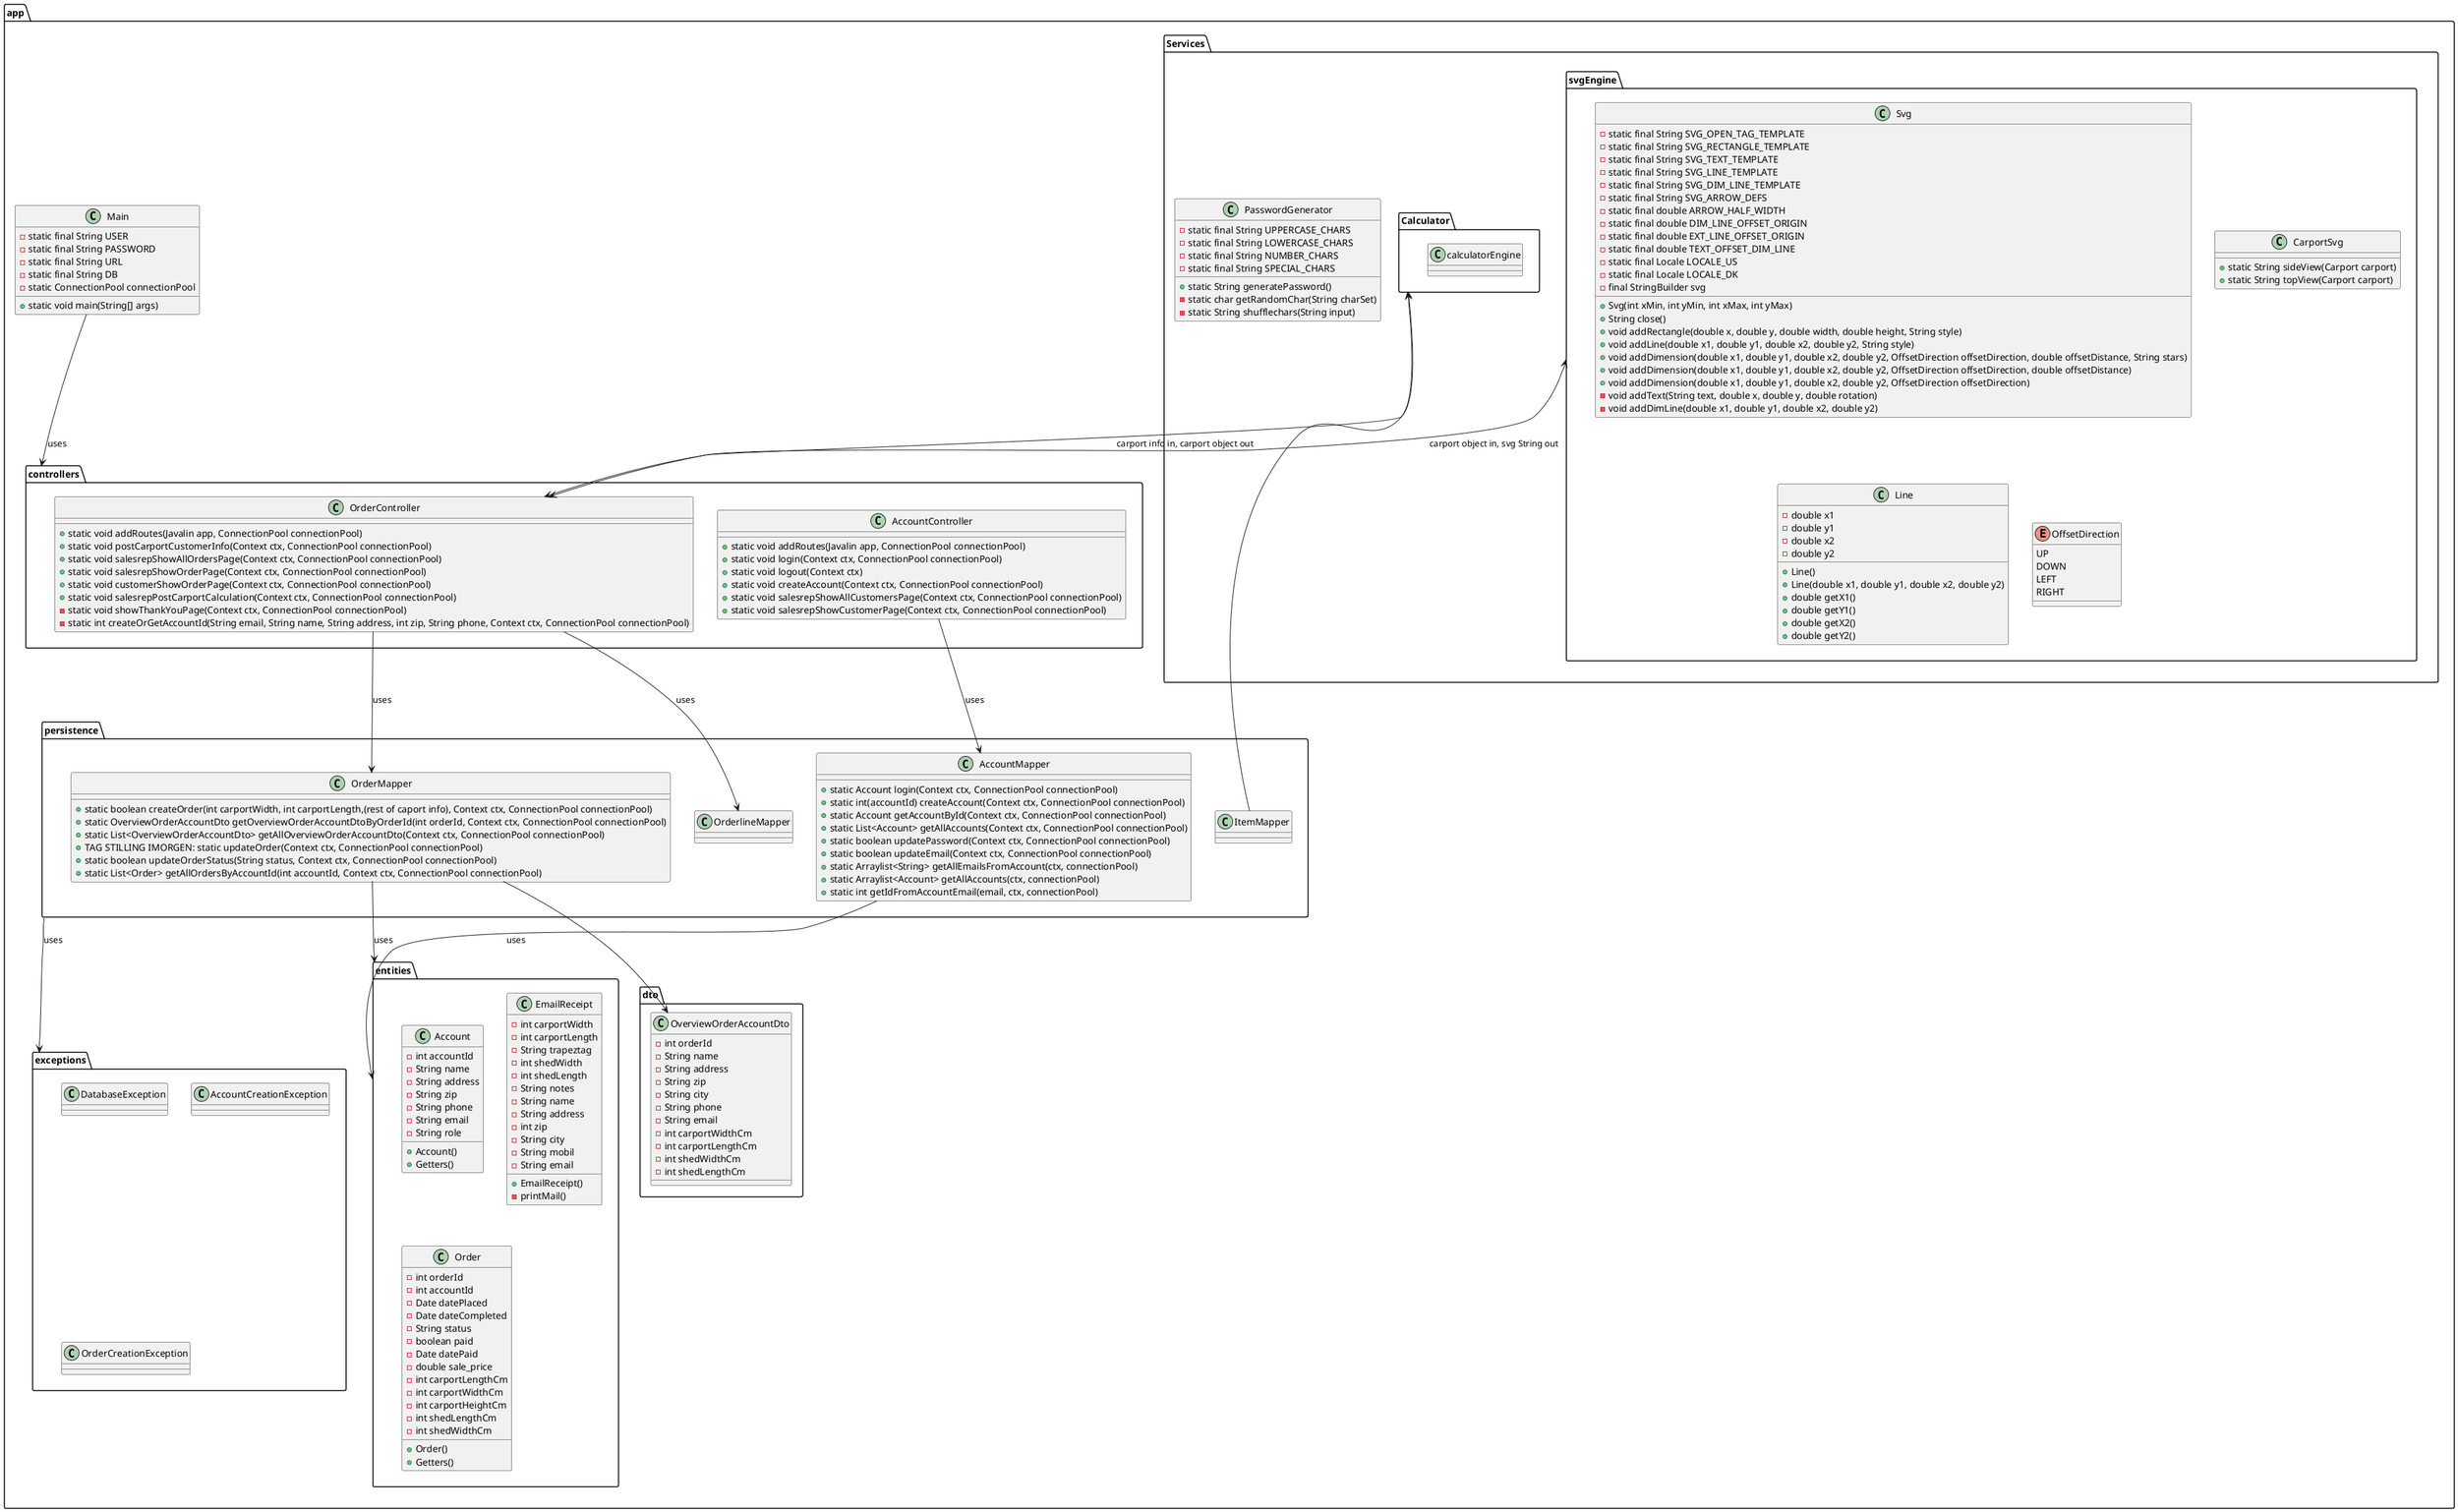 @startuml
package app {

  class Main {
    - static final String USER
    - static final String PASSWORD
    - static final String URL
    - static final String DB
    - static ConnectionPool connectionPool
    + static void main(String[] args)

  }


  package controllers {
    class AccountController{
    + static void addRoutes(Javalin app, ConnectionPool connectionPool)
    + static void login(Context ctx, ConnectionPool connectionPool)
    + static void logout(Context ctx)
    + static void createAccount(Context ctx, ConnectionPool connectionPool)
    + static void salesrepShowAllCustomersPage(Context ctx, ConnectionPool connectionPool)
    + static void salesrepShowCustomerPage(Context ctx, ConnectionPool connectionPool)
      }
    class OrderController{
    + static void addRoutes(Javalin app, ConnectionPool connectionPool)
    + static void postCarportCustomerInfo(Context ctx, ConnectionPool connectionPool)
    + static void salesrepShowAllOrdersPage(Context ctx, ConnectionPool connectionPool)
    + static void salesrepShowOrderPage(Context ctx, ConnectionPool connectionPool)
    + static void customerShowOrderPage(Context ctx, ConnectionPool connectionPool)
    + static void salesrepPostCarportCalculation(Context ctx, ConnectionPool connectionPool)
    - static void showThankYouPage(Context ctx, ConnectionPool connectionPool)
    - static int createOrGetAccountId(String email, String name, String address, int zip, String phone, Context ctx, ConnectionPool connectionPool)
    }
  }

  package persistence {
    class AccountMapper{
      + static Account login(Context ctx, ConnectionPool connectionPool)
      + static int(accountId) createAccount(Context ctx, ConnectionPool connectionPool)
      + static Account getAccountById(Context ctx, ConnectionPool connectionPool)
      + static List<Account> getAllAccounts(Context ctx, ConnectionPool connectionPool)
      + static boolean updatePassword(Context ctx, ConnectionPool connectionPool)
      + static boolean updateEmail(Context ctx, ConnectionPool connectionPool)
      + static Arraylist<String> getAllEmailsFromAccount(ctx, connectionPool)
      + static Arraylist<Account> getAllAccounts(ctx, connectionPool)
      + static int getIdFromAccountEmail(email, ctx, connectionPool)

    }
    class OrderMapper{
    + static boolean createOrder(int carportWidth, int carportLength,(rest of caport info), Context ctx, ConnectionPool connectionPool)
    + static OverviewOrderAccountDto getOverviewOrderAccountDtoByOrderId(int orderId, Context ctx, ConnectionPool connectionPool)
    + static List<OverviewOrderAccountDto> getAllOverviewOrderAccountDto(Context ctx, ConnectionPool connectionPool)
    + TAG STILLING IMORGEN: static updateOrder(Context ctx, ConnectionPool connectionPool)
    + static boolean updateOrderStatus(String status, Context ctx, ConnectionPool connectionPool)
    + static List<Order> getAllOrdersByAccountId(int accountId, Context ctx, ConnectionPool connectionPool)
    }
    class OrderlineMapper{

    }

    class ItemMapper{

    }
  }

  package Services{
  package svgEngine {
    class Svg{
    - static final String SVG_OPEN_TAG_TEMPLATE
    - static final String SVG_RECTANGLE_TEMPLATE
    - static final String SVG_TEXT_TEMPLATE
    - static final String SVG_LINE_TEMPLATE
    - static final String SVG_DIM_LINE_TEMPLATE
    - static final String SVG_ARROW_DEFS
    - static final double ARROW_HALF_WIDTH
    - static final double DIM_LINE_OFFSET_ORIGIN
    - static final double EXT_LINE_OFFSET_ORIGIN
    - static final double TEXT_OFFSET_DIM_LINE
    - static final Locale LOCALE_US
    - static final Locale LOCALE_DK
    - final StringBuilder svg
    + Svg(int xMin, int yMin, int xMax, int yMax)
    + String close()
    + void addRectangle(double x, double y, double width, double height, String style)
    + void addLine(double x1, double y1, double x2, double y2, String style)
    + void addDimension(double x1, double y1, double x2, double y2, OffsetDirection offsetDirection, double offsetDistance, String stars)
    + void addDimension(double x1, double y1, double x2, double y2, OffsetDirection offsetDirection, double offsetDistance)
    + void addDimension(double x1, double y1, double x2, double y2, OffsetDirection offsetDirection)
    - void addText(String text, double x, double y, double rotation)
    - void addDimLine(double x1, double y1, double x2, double y2)
    }
    class CarportSvg{
    + static String sideView(Carport carport)
    + static String topView(Carport carport)
    }
    class Line{
    - double x1
    - double y1
    - double x2
    - double y2
    + Line()
    + Line(double x1, double y1, double x2, double y2)
    + double getX1()
    + double getY1()
    + double getX2()
    + double getY2()
    }
    enum OffsetDirection {
      UP
      DOWN
      LEFT
      RIGHT
    }
  }
  package Calculator{
  class calculatorEngine{
  }
  }
  class PasswordGenerator{
    - static final String UPPERCASE_CHARS
    - static final String LOWERCASE_CHARS
    - static final String NUMBER_CHARS
    - static final String SPECIAL_CHARS
    + static String generatePassword()
    - static char getRandomChar(String charSet)
    - static String shufflechars(String input)
    }
  }

  package entities{
     class Account{
        - int accountId
        - String name
        - String address
        - String zip
        - String phone
        - String email
        - String role
        + Account()
        + Getters()
     }

     class EmailReceipt{
     - int carportWidth
     - int carportLength
     - String trapeztag
     -int shedWidth
     - int shedLength
     - String notes
     - String name
     - String address
     - int zip
     - String city
     - String mobil
     - String email
     + EmailReceipt()
     - printMail()

     }

     class Order {
             -int orderId
             -int accountId
             -Date datePlaced
             -Date dateCompleted
             -String status
             -boolean paid
             -Date datePaid
             -double sale_price
             -int carportLengthCm
             -int carportWidthCm
             -int carportHeightCm
             -int shedLengthCm
             -int shedWidthCm
             +Order()
             +Getters()
         }
'     class Orderlines {
'         - int orderNumber
'         - int cupcakeId
'         - int quantity
'         + OrderLines(int orderNumber, int cupcakeId, int quantity)
'         + int getOrderNumber()
'         + int getCupcakeId()
'         + int getQuantity()
'         + calculateSubtotal(Cupcake cupcake)
'         + toString()
'         }

  }

  package dto {

    class OverviewOrderAccountDto {
       - int orderId
       - String name
       - String address
       - String zip
       - String city
       - String phone
       - String email
       - int carportWidthCm
       - int carportLengthCm
       - int shedWidthCm
       - int shedLengthCm
       }

  }

  package exceptions {

  class DatabaseException{
  }

  class AccountCreationException{
  }
  class OrderCreationException{
  }
  }

  }

    Main --> controllers : uses

    AccountController --> AccountMapper : uses
    OrderController --> OrderMapper : uses
    OrderMapper --> OverviewOrderAccountDto

    AccountMapper --> entities : uses
    OrderMapper --> entities : uses

    persistence -->  exceptions : uses

    Calculator <--> OrderController : carport info in, carport object out

    svgEngine <--> OrderController : carport object in, svg String out

    Calculator <-- ItemMapper

    OrderController --> OrderlineMapper : uses
@enduml